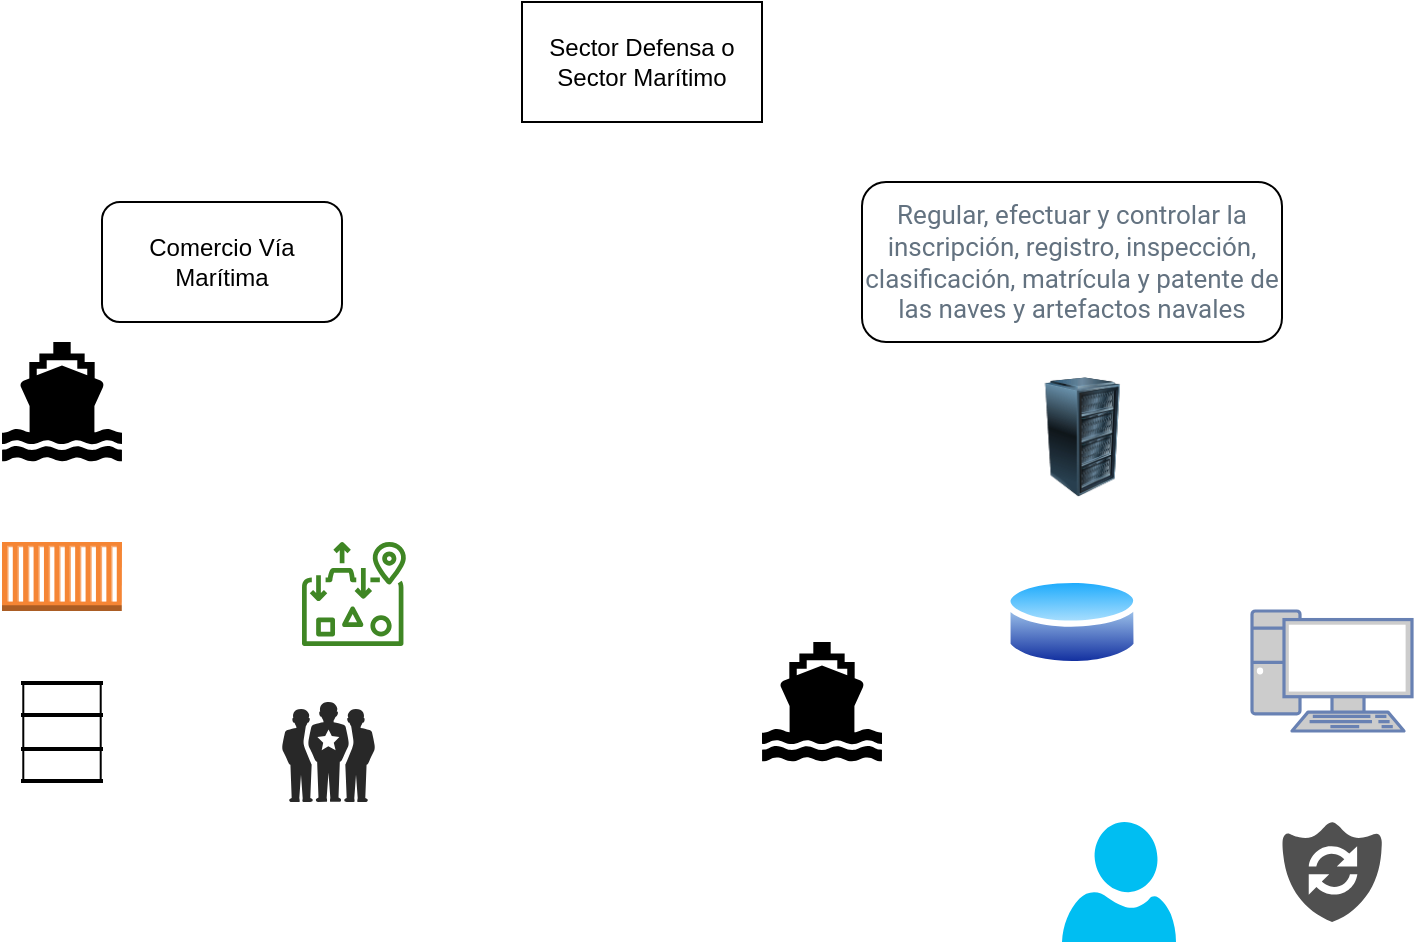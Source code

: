 <mxfile version="16.5.3" type="github">
  <diagram id="PGvmYQ8NYmotNaErMFmg" name="Página-1">
    <mxGraphModel dx="1385" dy="614" grid="1" gridSize="10" guides="1" tooltips="1" connect="1" arrows="1" fold="1" page="1" pageScale="1" pageWidth="827" pageHeight="1169" math="0" shadow="0">
      <root>
        <mxCell id="0" />
        <mxCell id="1" parent="0" />
        <mxCell id="6Dfd_NfQTtge2caoGxpt-2" value="Sector Defensa o Sector Marítimo" style="rounded=0;whiteSpace=wrap;html=1;" vertex="1" parent="1">
          <mxGeometry x="320" y="340" width="120" height="60" as="geometry" />
        </mxCell>
        <mxCell id="6Dfd_NfQTtge2caoGxpt-3" value="Comercio Vía Marítima" style="rounded=1;whiteSpace=wrap;html=1;" vertex="1" parent="1">
          <mxGeometry x="110" y="440" width="120" height="60" as="geometry" />
        </mxCell>
        <mxCell id="6Dfd_NfQTtge2caoGxpt-4" value="" style="shape=mxgraph.signs.transportation.ship_2;html=1;pointerEvents=1;fillColor=#000000;strokeColor=none;verticalLabelPosition=bottom;verticalAlign=top;align=center;" vertex="1" parent="1">
          <mxGeometry x="60" y="510" width="60" height="60" as="geometry" />
        </mxCell>
        <mxCell id="6Dfd_NfQTtge2caoGxpt-10" value="" style="outlineConnect=0;dashed=0;verticalLabelPosition=bottom;verticalAlign=top;align=center;html=1;shape=mxgraph.aws3.ec2_compute_container;fillColor=#F58534;gradientColor=none;" vertex="1" parent="1">
          <mxGeometry x="60" y="610" width="60" height="34.5" as="geometry" />
        </mxCell>
        <mxCell id="6Dfd_NfQTtge2caoGxpt-11" value="" style="shape=mxgraph.pid.vessels.barrel,_drum;html=1;pointerEvents=1;align=center;verticalLabelPosition=bottom;verticalAlign=top;dashed=0;" vertex="1" parent="1">
          <mxGeometry x="70" y="680" width="40" height="50" as="geometry" />
        </mxCell>
        <mxCell id="6Dfd_NfQTtge2caoGxpt-12" value="" style="shape=image;verticalLabelPosition=bottom;labelBackgroundColor=default;verticalAlign=top;aspect=fixed;imageAspect=0;image=https://cdn-icons-png.flaticon.com/512/89/89147.png;" vertex="1" parent="1">
          <mxGeometry x="210" y="520" width="75" height="75" as="geometry" />
        </mxCell>
        <mxCell id="6Dfd_NfQTtge2caoGxpt-13" value="" style="verticalLabelPosition=bottom;sketch=0;html=1;fillColor=#282828;strokeColor=none;verticalAlign=top;pointerEvents=1;align=center;shape=mxgraph.cisco_safe.people_places_things_icons.icon1;" vertex="1" parent="1">
          <mxGeometry x="200" y="690" width="46.5" height="50" as="geometry" />
        </mxCell>
        <mxCell id="6Dfd_NfQTtge2caoGxpt-14" value="" style="sketch=0;outlineConnect=0;fontColor=#232F3E;gradientColor=none;fillColor=#3F8624;strokeColor=none;dashed=0;verticalLabelPosition=bottom;verticalAlign=top;align=center;html=1;fontSize=12;fontStyle=0;aspect=fixed;pointerEvents=1;shape=mxgraph.aws4.elastic_file_system_one_zone;" vertex="1" parent="1">
          <mxGeometry x="210" y="610" width="52" height="52" as="geometry" />
        </mxCell>
        <mxCell id="6Dfd_NfQTtge2caoGxpt-15" value="&#xa;&#xa;&lt;span style=&quot;color: rgb(99, 114, 128); font-family: roboto, sans-serif; font-size: 13px; font-style: normal; font-weight: 400; letter-spacing: normal; text-align: left; text-indent: 0px; text-transform: none; word-spacing: 0px; background-color: rgb(255, 255, 255); display: inline; float: none;&quot;&gt;Regular, efectuar y controlar la inscripción, registro, inspección, clasificación, matrícula y patente de las naves y artefactos navales&lt;/span&gt;&#xa;&#xa;" style="rounded=1;whiteSpace=wrap;html=1;" vertex="1" parent="1">
          <mxGeometry x="490" y="430" width="210" height="80" as="geometry" />
        </mxCell>
        <mxCell id="6Dfd_NfQTtge2caoGxpt-16" value="" style="aspect=fixed;perimeter=ellipsePerimeter;html=1;align=center;shadow=0;dashed=0;spacingTop=3;image;image=img/lib/active_directory/database.svg;" vertex="1" parent="1">
          <mxGeometry x="561.22" y="625" width="67.57" height="50" as="geometry" />
        </mxCell>
        <mxCell id="6Dfd_NfQTtge2caoGxpt-17" value="" style="shape=mxgraph.signs.transportation.ship_2;html=1;pointerEvents=1;fillColor=#000000;strokeColor=none;verticalLabelPosition=bottom;verticalAlign=top;align=center;" vertex="1" parent="1">
          <mxGeometry x="440" y="660" width="60" height="60" as="geometry" />
        </mxCell>
        <mxCell id="6Dfd_NfQTtge2caoGxpt-18" value="" style="fontColor=#0066CC;verticalAlign=top;verticalLabelPosition=bottom;labelPosition=center;align=center;html=1;outlineConnect=0;fillColor=#CCCCCC;strokeColor=#6881B3;gradientColor=none;gradientDirection=north;strokeWidth=2;shape=mxgraph.networks.pc;" vertex="1" parent="1">
          <mxGeometry x="685" y="644.5" width="80" height="60" as="geometry" />
        </mxCell>
        <mxCell id="6Dfd_NfQTtge2caoGxpt-19" value="" style="verticalLabelPosition=bottom;html=1;verticalAlign=top;align=center;strokeColor=none;fillColor=#00BEF2;shape=mxgraph.azure.user;" vertex="1" parent="1">
          <mxGeometry x="590" y="750" width="57" height="60" as="geometry" />
        </mxCell>
        <mxCell id="6Dfd_NfQTtge2caoGxpt-20" value="" style="sketch=0;pointerEvents=1;shadow=0;dashed=0;html=1;strokeColor=none;labelPosition=center;verticalLabelPosition=bottom;verticalAlign=top;align=center;fillColor=#505050;shape=mxgraph.mscae.oms.system_update" vertex="1" parent="1">
          <mxGeometry x="700" y="750" width="50" height="50" as="geometry" />
        </mxCell>
        <mxCell id="6Dfd_NfQTtge2caoGxpt-22" value="" style="image;html=1;image=img/lib/clip_art/computers/Server_Rack_128x128.png" vertex="1" parent="1">
          <mxGeometry x="565.29" y="527.5" width="70" height="60" as="geometry" />
        </mxCell>
      </root>
    </mxGraphModel>
  </diagram>
</mxfile>
